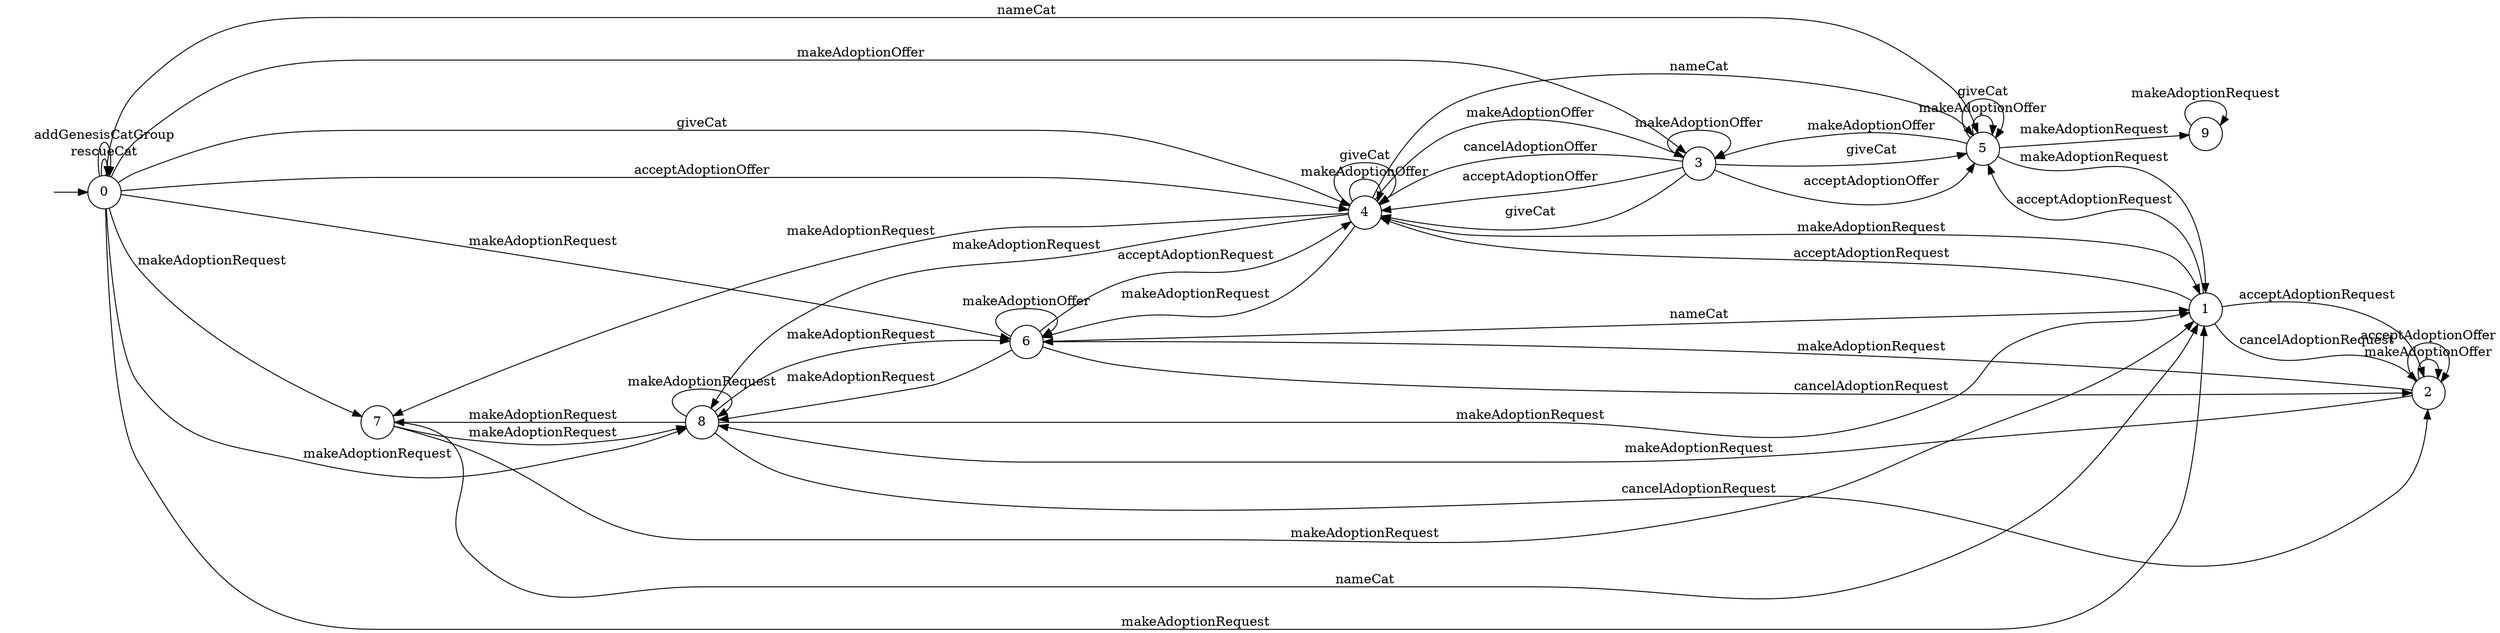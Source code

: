 digraph "./InvConPlus/Dapp-Automata-data/result/model/0x60cd862c9c687a9de49aecdc3a99b74a4fc54ab6/MoonCatRescue/FSM-8" {
	graph [rankdir=LR]
	"" [label="" shape=plaintext]
	0 [label=0 shape=circle]
	7 [label=7 shape=circle]
	8 [label=8 shape=circle]
	1 [label=1 shape=circle]
	9 [label=9 shape=circle]
	2 [label=2 shape=circle]
	6 [label=6 shape=circle]
	4 [label=4 shape=circle]
	5 [label=5 shape=circle]
	3 [label=3 shape=circle]
	"" -> 0 [label=""]
	0 -> 0 [label=rescueCat]
	0 -> 5 [label=nameCat]
	0 -> 3 [label=makeAdoptionOffer]
	0 -> 4 [label=acceptAdoptionOffer]
	0 -> 4 [label=giveCat]
	0 -> 6 [label=makeAdoptionRequest]
	0 -> 1 [label=makeAdoptionRequest]
	0 -> 8 [label=makeAdoptionRequest]
	0 -> 7 [label=makeAdoptionRequest]
	0 -> 0 [label=addGenesisCatGroup]
	9 -> 9 [label=makeAdoptionRequest]
	8 -> 6 [label=makeAdoptionRequest]
	8 -> 1 [label=makeAdoptionRequest]
	8 -> 8 [label=makeAdoptionRequest]
	8 -> 7 [label=makeAdoptionRequest]
	8 -> 2 [label=cancelAdoptionRequest]
	7 -> 1 [label=nameCat]
	7 -> 1 [label=makeAdoptionRequest]
	7 -> 8 [label=makeAdoptionRequest]
	6 -> 1 [label=nameCat]
	6 -> 6 [label=makeAdoptionOffer]
	6 -> 8 [label=makeAdoptionRequest]
	6 -> 4 [label=acceptAdoptionRequest]
	6 -> 2 [label=cancelAdoptionRequest]
	4 -> 5 [label=nameCat]
	4 -> 4 [label=makeAdoptionOffer]
	4 -> 3 [label=makeAdoptionOffer]
	4 -> 4 [label=giveCat]
	4 -> 6 [label=makeAdoptionRequest]
	4 -> 1 [label=makeAdoptionRequest]
	4 -> 8 [label=makeAdoptionRequest]
	4 -> 7 [label=makeAdoptionRequest]
	2 -> 2 [label=makeAdoptionOffer]
	2 -> 2 [label=acceptAdoptionOffer]
	2 -> 6 [label=makeAdoptionRequest]
	2 -> 8 [label=makeAdoptionRequest]
	5 -> 5 [label=makeAdoptionOffer]
	5 -> 3 [label=makeAdoptionOffer]
	5 -> 5 [label=giveCat]
	5 -> 1 [label=makeAdoptionRequest]
	5 -> 9 [label=makeAdoptionRequest]
	3 -> 3 [label=makeAdoptionOffer]
	3 -> 4 [label=cancelAdoptionOffer]
	3 -> 4 [label=acceptAdoptionOffer]
	3 -> 5 [label=acceptAdoptionOffer]
	3 -> 4 [label=giveCat]
	3 -> 5 [label=giveCat]
	1 -> 4 [label=acceptAdoptionRequest]
	1 -> 5 [label=acceptAdoptionRequest]
	1 -> 2 [label=acceptAdoptionRequest]
	1 -> 2 [label=cancelAdoptionRequest]
}
